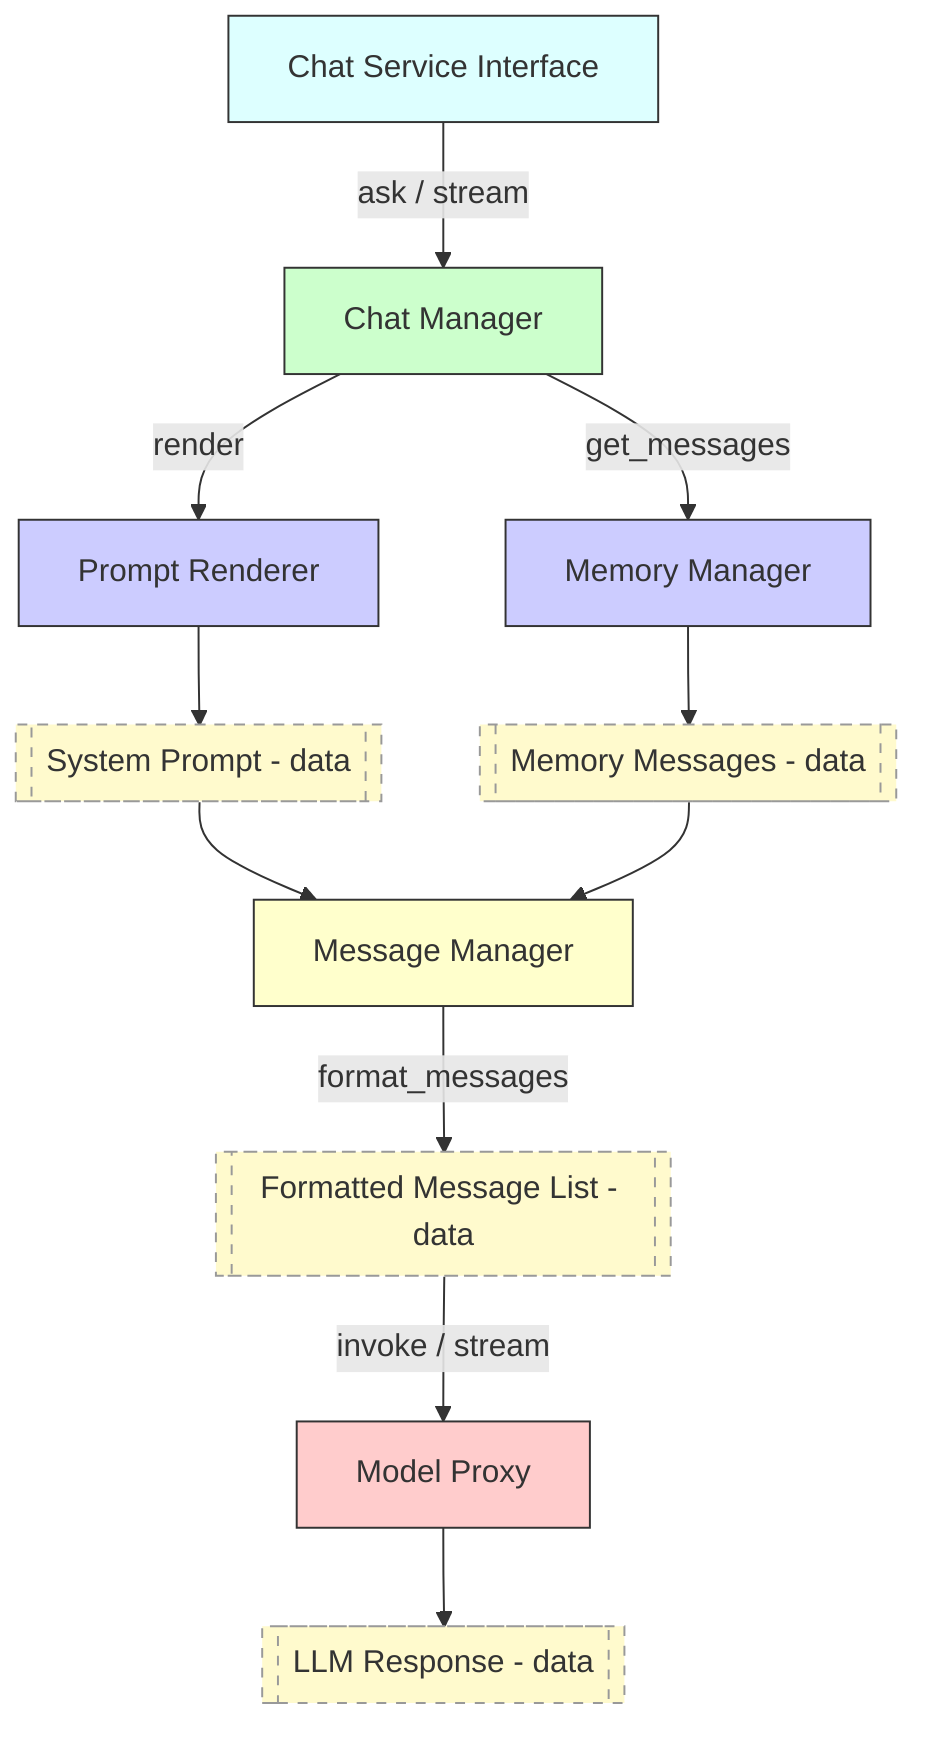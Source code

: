 flowchart TD
    A[Chat Service Interface] -->|ask / stream| B[Chat Manager]

    B -->|render| C[Prompt Renderer]
    B -->|get_messages| D[Memory Manager]

    C --> E[[System Prompt - data]]
    D --> F[[Memory Messages - data]]

    E --> G
    F --> G

    G[Message Manager]
    G -->|format_messages| H[[Formatted Message List - data]]
    H -->|invoke / stream| I[Model Proxy]
    I --> J[[LLM Response - data]]

    %% Styling for clarity
    style A fill:#dff,stroke:#333,stroke-width:1px
    style B fill:#cfc,stroke:#333,stroke-width:1px
    style C fill:#ccf,stroke:#333,stroke-width:1px
    style D fill:#ccf,stroke:#333,stroke-width:1px
    style G fill:#ffc,stroke:#333,stroke-width:1px
    style I fill:#fcc,stroke:#333,stroke-width:1px

    %% Data nodes
    style E fill:#fffacd,stroke:#999,stroke-dasharray: 5
    style F fill:#fffacd,stroke:#999,stroke-dasharray: 5
    style H fill:#fffacd,stroke:#999,stroke-dasharray: 5
    style J fill:#fffacd,stroke:#999,stroke-dasharray: 5